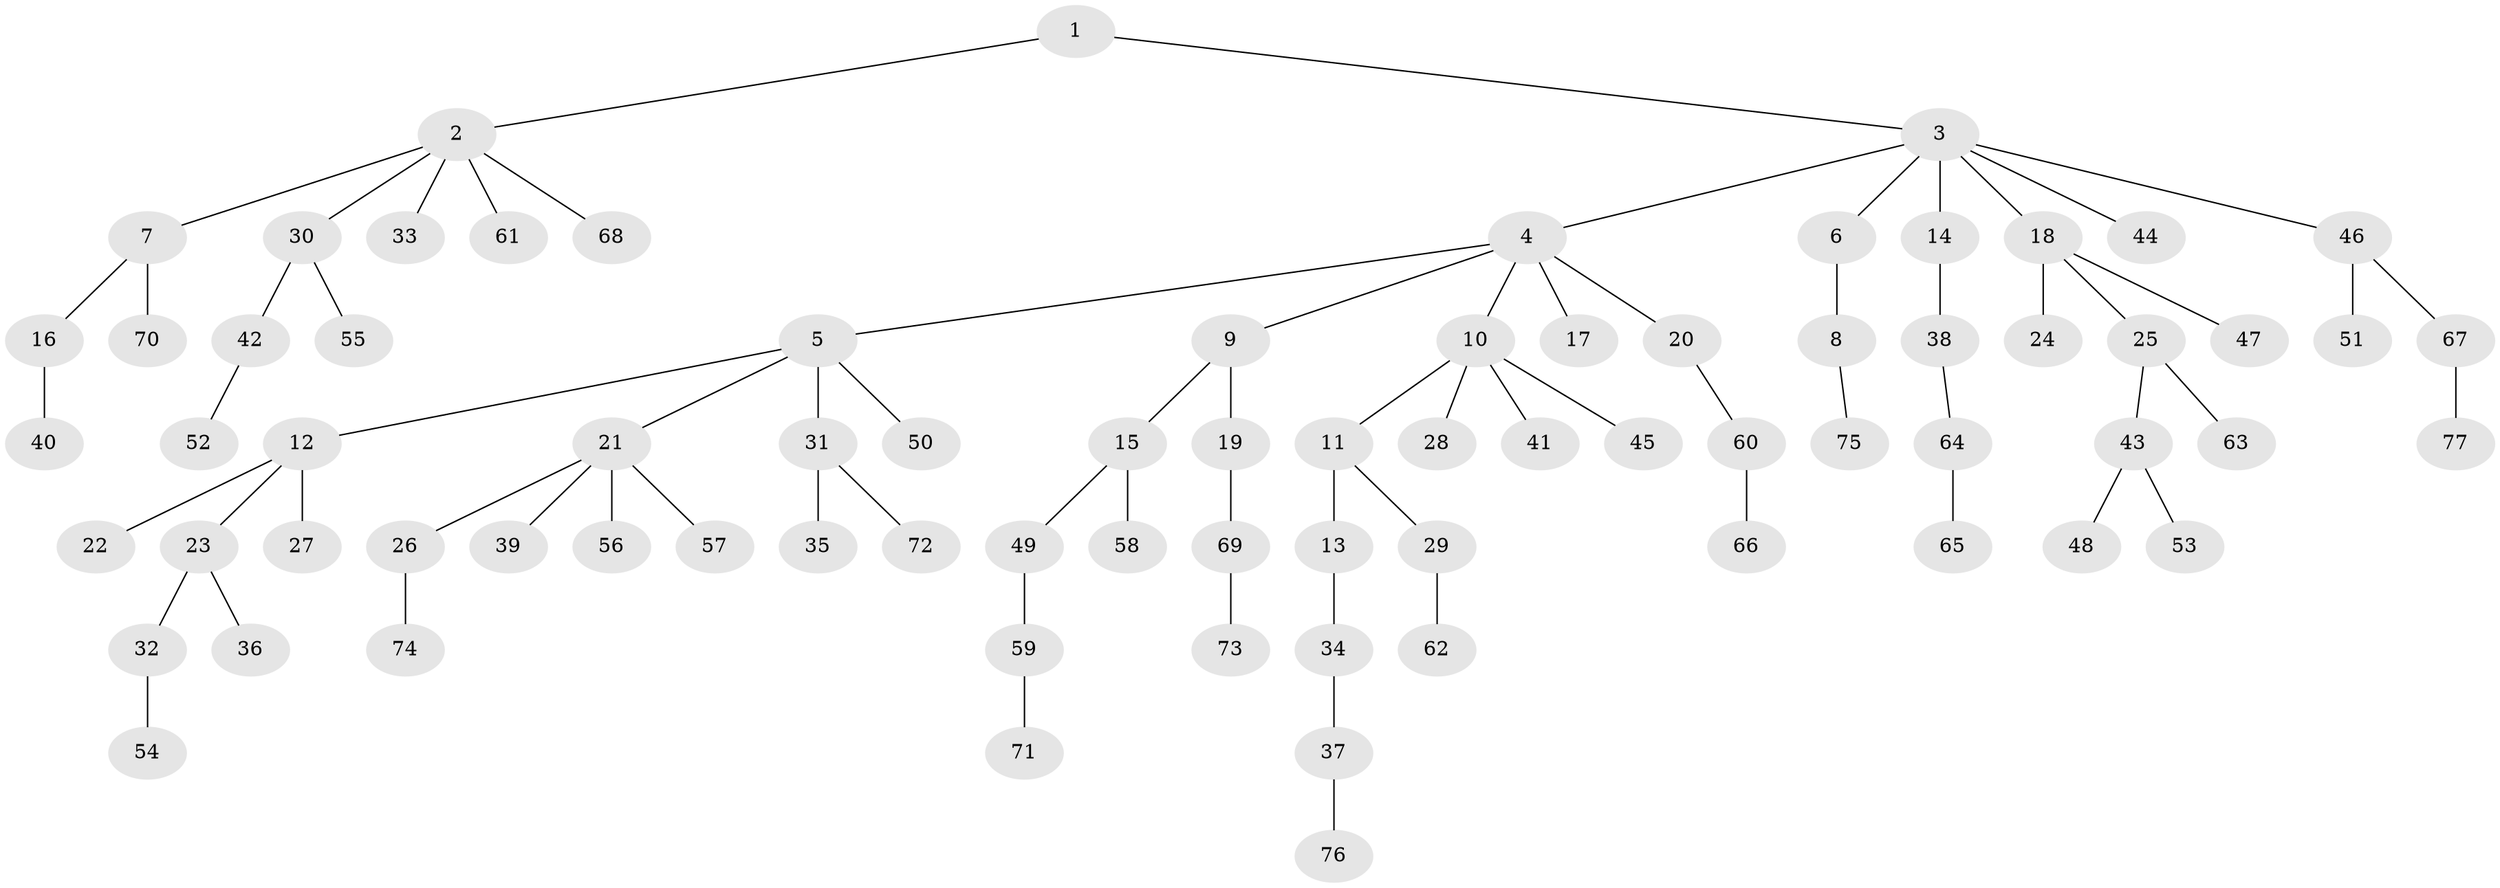 // coarse degree distribution, {6: 0.018867924528301886, 11: 0.018867924528301886, 5: 0.018867924528301886, 2: 0.1509433962264151, 3: 0.16981132075471697, 4: 0.03773584905660377, 1: 0.5849056603773585}
// Generated by graph-tools (version 1.1) at 2025/19/03/04/25 18:19:22]
// undirected, 77 vertices, 76 edges
graph export_dot {
graph [start="1"]
  node [color=gray90,style=filled];
  1;
  2;
  3;
  4;
  5;
  6;
  7;
  8;
  9;
  10;
  11;
  12;
  13;
  14;
  15;
  16;
  17;
  18;
  19;
  20;
  21;
  22;
  23;
  24;
  25;
  26;
  27;
  28;
  29;
  30;
  31;
  32;
  33;
  34;
  35;
  36;
  37;
  38;
  39;
  40;
  41;
  42;
  43;
  44;
  45;
  46;
  47;
  48;
  49;
  50;
  51;
  52;
  53;
  54;
  55;
  56;
  57;
  58;
  59;
  60;
  61;
  62;
  63;
  64;
  65;
  66;
  67;
  68;
  69;
  70;
  71;
  72;
  73;
  74;
  75;
  76;
  77;
  1 -- 2;
  1 -- 3;
  2 -- 7;
  2 -- 30;
  2 -- 33;
  2 -- 61;
  2 -- 68;
  3 -- 4;
  3 -- 6;
  3 -- 14;
  3 -- 18;
  3 -- 44;
  3 -- 46;
  4 -- 5;
  4 -- 9;
  4 -- 10;
  4 -- 17;
  4 -- 20;
  5 -- 12;
  5 -- 21;
  5 -- 31;
  5 -- 50;
  6 -- 8;
  7 -- 16;
  7 -- 70;
  8 -- 75;
  9 -- 15;
  9 -- 19;
  10 -- 11;
  10 -- 28;
  10 -- 41;
  10 -- 45;
  11 -- 13;
  11 -- 29;
  12 -- 22;
  12 -- 23;
  12 -- 27;
  13 -- 34;
  14 -- 38;
  15 -- 49;
  15 -- 58;
  16 -- 40;
  18 -- 24;
  18 -- 25;
  18 -- 47;
  19 -- 69;
  20 -- 60;
  21 -- 26;
  21 -- 39;
  21 -- 56;
  21 -- 57;
  23 -- 32;
  23 -- 36;
  25 -- 43;
  25 -- 63;
  26 -- 74;
  29 -- 62;
  30 -- 42;
  30 -- 55;
  31 -- 35;
  31 -- 72;
  32 -- 54;
  34 -- 37;
  37 -- 76;
  38 -- 64;
  42 -- 52;
  43 -- 48;
  43 -- 53;
  46 -- 51;
  46 -- 67;
  49 -- 59;
  59 -- 71;
  60 -- 66;
  64 -- 65;
  67 -- 77;
  69 -- 73;
}
